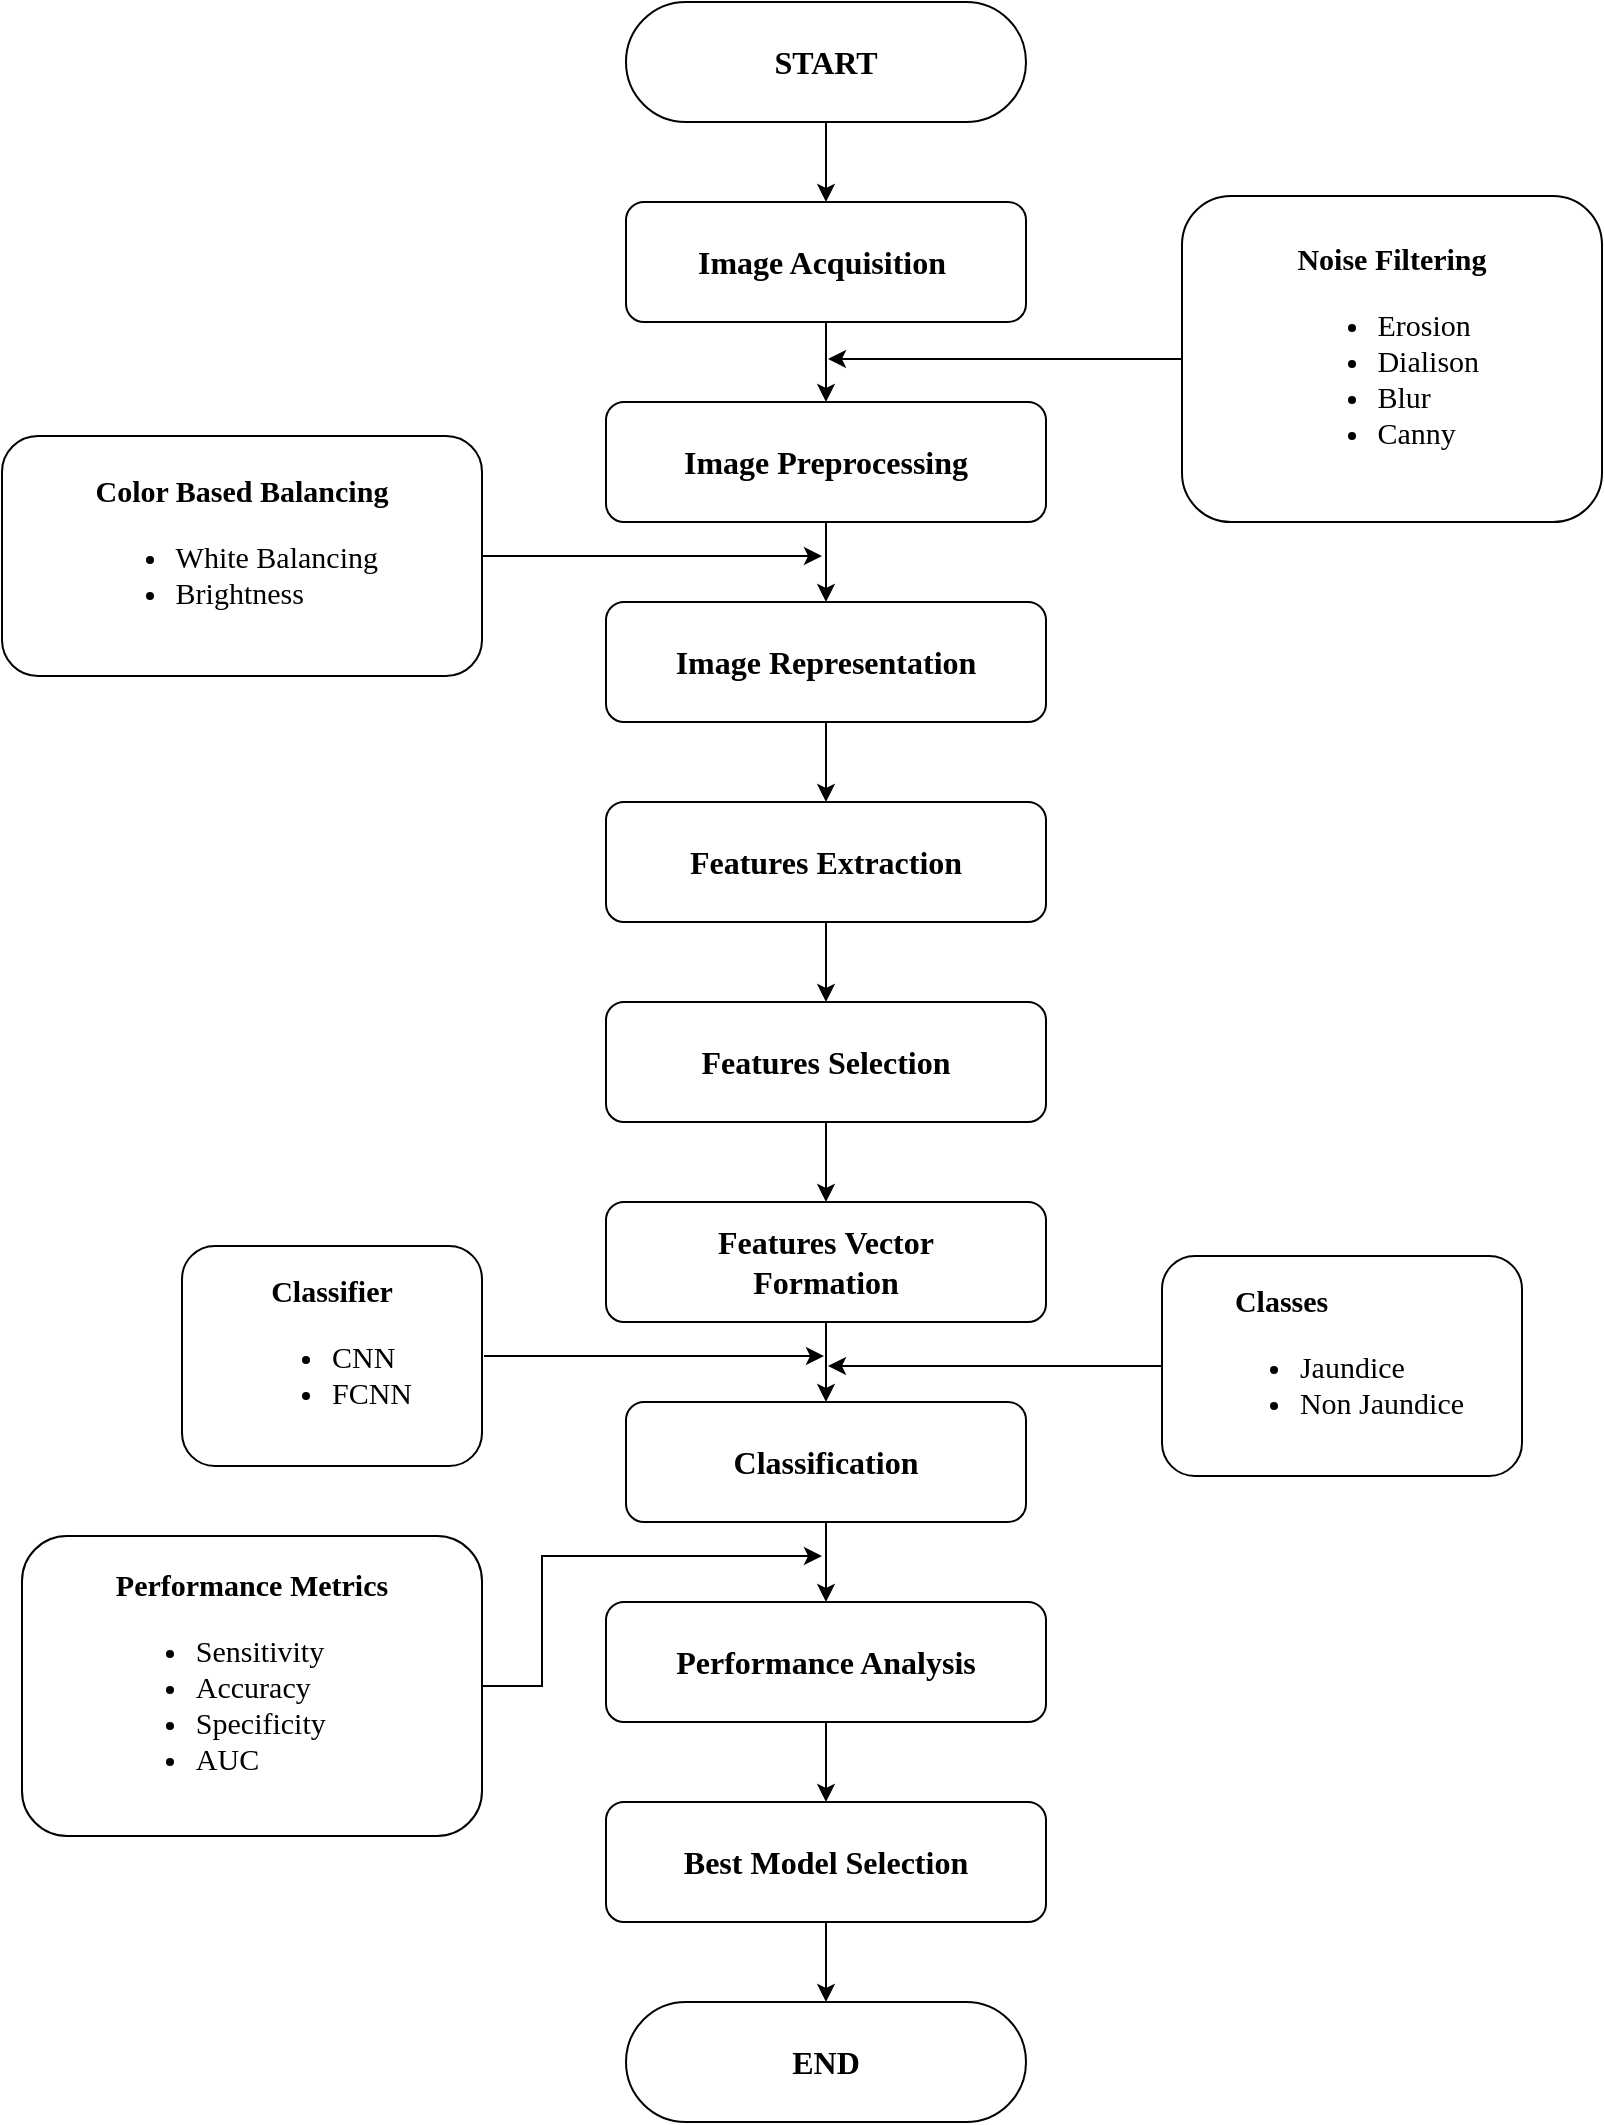 <mxfile version="20.2.2" type="github">
  <diagram id="ZSLxUTwEpllHxTUZ1Htu" name="Page-1">
    <mxGraphModel dx="868" dy="482" grid="1" gridSize="10" guides="1" tooltips="1" connect="1" arrows="1" fold="1" page="1" pageScale="1" pageWidth="850" pageHeight="1100" math="0" shadow="0">
      <root>
        <mxCell id="0" />
        <mxCell id="1" parent="0" />
        <mxCell id="qK3X3h-e5N6zhnuECqVD-13" style="edgeStyle=orthogonalEdgeStyle;rounded=0;orthogonalLoop=1;jettySize=auto;html=1;exitX=0.5;exitY=1;exitDx=0;exitDy=0;entryX=0.5;entryY=0;entryDx=0;entryDy=0;fontFamily=Verdana;fontSize=16;" edge="1" parent="1" source="qK3X3h-e5N6zhnuECqVD-1" target="qK3X3h-e5N6zhnuECqVD-2">
          <mxGeometry relative="1" as="geometry" />
        </mxCell>
        <mxCell id="qK3X3h-e5N6zhnuECqVD-1" value="&lt;font size=&quot;1&quot;&gt;&lt;b style=&quot;font-size: 16px;&quot;&gt;START&lt;/b&gt;&lt;/font&gt;" style="rounded=1;whiteSpace=wrap;html=1;fontFamily=Verdana;strokeWidth=1;arcSize=50;" vertex="1" parent="1">
          <mxGeometry x="337" y="23" width="200" height="60" as="geometry" />
        </mxCell>
        <mxCell id="qK3X3h-e5N6zhnuECqVD-14" style="edgeStyle=orthogonalEdgeStyle;rounded=0;orthogonalLoop=1;jettySize=auto;html=1;exitX=0.5;exitY=1;exitDx=0;exitDy=0;entryX=0.5;entryY=0;entryDx=0;entryDy=0;fontFamily=Verdana;fontSize=16;" edge="1" parent="1" source="qK3X3h-e5N6zhnuECqVD-2" target="qK3X3h-e5N6zhnuECqVD-3">
          <mxGeometry relative="1" as="geometry" />
        </mxCell>
        <mxCell id="qK3X3h-e5N6zhnuECqVD-2" value="&lt;font&gt;&lt;b style=&quot;font-size: 16px;&quot;&gt;Image A&lt;/b&gt;&lt;span style=&quot;font-size: 16px;&quot;&gt;&lt;b&gt;cquisition&lt;/b&gt;&lt;/span&gt;&lt;b style=&quot;font-size: 16px;&quot;&gt;&amp;nbsp;&lt;/b&gt;&lt;/font&gt;" style="rounded=1;whiteSpace=wrap;html=1;fontFamily=Verdana;" vertex="1" parent="1">
          <mxGeometry x="337" y="123" width="200" height="60" as="geometry" />
        </mxCell>
        <mxCell id="qK3X3h-e5N6zhnuECqVD-15" style="edgeStyle=orthogonalEdgeStyle;rounded=0;orthogonalLoop=1;jettySize=auto;html=1;exitX=0.5;exitY=1;exitDx=0;exitDy=0;entryX=0.5;entryY=0;entryDx=0;entryDy=0;fontFamily=Verdana;fontSize=16;" edge="1" parent="1" source="qK3X3h-e5N6zhnuECqVD-3" target="qK3X3h-e5N6zhnuECqVD-4">
          <mxGeometry relative="1" as="geometry" />
        </mxCell>
        <mxCell id="qK3X3h-e5N6zhnuECqVD-3" value="&lt;font&gt;&lt;b style=&quot;font-size: 16px;&quot;&gt;Image Preprocessing&lt;/b&gt;&lt;/font&gt;" style="rounded=1;whiteSpace=wrap;html=1;fontFamily=Verdana;" vertex="1" parent="1">
          <mxGeometry x="327" y="223" width="220" height="60" as="geometry" />
        </mxCell>
        <mxCell id="qK3X3h-e5N6zhnuECqVD-16" style="edgeStyle=orthogonalEdgeStyle;rounded=0;orthogonalLoop=1;jettySize=auto;html=1;exitX=0.5;exitY=1;exitDx=0;exitDy=0;entryX=0.5;entryY=0;entryDx=0;entryDy=0;fontFamily=Verdana;fontSize=16;" edge="1" parent="1" source="qK3X3h-e5N6zhnuECqVD-4" target="qK3X3h-e5N6zhnuECqVD-5">
          <mxGeometry relative="1" as="geometry" />
        </mxCell>
        <mxCell id="qK3X3h-e5N6zhnuECqVD-4" value="&lt;font&gt;&lt;b style=&quot;font-size: 16px;&quot;&gt;Image Representation&lt;/b&gt;&lt;/font&gt;" style="rounded=1;whiteSpace=wrap;html=1;fontFamily=Verdana;" vertex="1" parent="1">
          <mxGeometry x="327" y="323" width="220" height="60" as="geometry" />
        </mxCell>
        <mxCell id="qK3X3h-e5N6zhnuECqVD-17" style="edgeStyle=orthogonalEdgeStyle;rounded=0;orthogonalLoop=1;jettySize=auto;html=1;exitX=0.5;exitY=1;exitDx=0;exitDy=0;entryX=0.5;entryY=0;entryDx=0;entryDy=0;fontFamily=Verdana;fontSize=16;" edge="1" parent="1" source="qK3X3h-e5N6zhnuECqVD-5" target="qK3X3h-e5N6zhnuECqVD-6">
          <mxGeometry relative="1" as="geometry" />
        </mxCell>
        <mxCell id="qK3X3h-e5N6zhnuECqVD-5" value="&lt;font&gt;&lt;b style=&quot;font-size: 16px;&quot;&gt;Features&amp;nbsp;&lt;/b&gt;&lt;span style=&quot;font-size: 16px;&quot;&gt;&lt;b&gt;Extraction&lt;/b&gt;&lt;/span&gt;&lt;/font&gt;" style="rounded=1;whiteSpace=wrap;html=1;fontFamily=Verdana;" vertex="1" parent="1">
          <mxGeometry x="327" y="423" width="220" height="60" as="geometry" />
        </mxCell>
        <mxCell id="qK3X3h-e5N6zhnuECqVD-18" style="edgeStyle=orthogonalEdgeStyle;rounded=0;orthogonalLoop=1;jettySize=auto;html=1;exitX=0.5;exitY=1;exitDx=0;exitDy=0;entryX=0.5;entryY=0;entryDx=0;entryDy=0;fontFamily=Verdana;fontSize=16;" edge="1" parent="1" source="qK3X3h-e5N6zhnuECqVD-6" target="qK3X3h-e5N6zhnuECqVD-7">
          <mxGeometry relative="1" as="geometry" />
        </mxCell>
        <mxCell id="qK3X3h-e5N6zhnuECqVD-6" value="&lt;font&gt;&lt;b style=&quot;font-size: 16px;&quot;&gt;Features&amp;nbsp;&lt;/b&gt;&lt;span style=&quot;font-size: 16px;&quot;&gt;&lt;b&gt;Selection&lt;/b&gt;&lt;/span&gt;&lt;/font&gt;" style="rounded=1;whiteSpace=wrap;html=1;fontFamily=Verdana;" vertex="1" parent="1">
          <mxGeometry x="327" y="523" width="220" height="60" as="geometry" />
        </mxCell>
        <mxCell id="qK3X3h-e5N6zhnuECqVD-19" style="edgeStyle=orthogonalEdgeStyle;rounded=0;orthogonalLoop=1;jettySize=auto;html=1;exitX=0.5;exitY=1;exitDx=0;exitDy=0;entryX=0.5;entryY=0;entryDx=0;entryDy=0;fontFamily=Verdana;fontSize=16;" edge="1" parent="1" source="qK3X3h-e5N6zhnuECqVD-7" target="qK3X3h-e5N6zhnuECqVD-8">
          <mxGeometry relative="1" as="geometry" />
        </mxCell>
        <mxCell id="qK3X3h-e5N6zhnuECqVD-7" value="&lt;font&gt;&lt;b style=&quot;font-size: 16px;&quot;&gt;Features&amp;nbsp;&lt;/b&gt;&lt;span style=&quot;font-size: 16px;&quot;&gt;&lt;b&gt;Vector&lt;br&gt;Formation&lt;br&gt;&lt;/b&gt;&lt;/span&gt;&lt;/font&gt;" style="rounded=1;whiteSpace=wrap;html=1;fontFamily=Verdana;" vertex="1" parent="1">
          <mxGeometry x="327" y="623" width="220" height="60" as="geometry" />
        </mxCell>
        <mxCell id="qK3X3h-e5N6zhnuECqVD-20" style="edgeStyle=orthogonalEdgeStyle;rounded=0;orthogonalLoop=1;jettySize=auto;html=1;exitX=0.5;exitY=1;exitDx=0;exitDy=0;entryX=0.5;entryY=0;entryDx=0;entryDy=0;fontFamily=Verdana;fontSize=16;" edge="1" parent="1" source="qK3X3h-e5N6zhnuECqVD-8" target="qK3X3h-e5N6zhnuECqVD-9">
          <mxGeometry relative="1" as="geometry" />
        </mxCell>
        <mxCell id="qK3X3h-e5N6zhnuECqVD-8" value="&lt;font&gt;&lt;span style=&quot;font-size: 16px;&quot;&gt;&lt;b&gt;Classification&lt;/b&gt;&lt;/span&gt;&lt;/font&gt;" style="rounded=1;whiteSpace=wrap;html=1;fontFamily=Verdana;" vertex="1" parent="1">
          <mxGeometry x="337" y="723" width="200" height="60" as="geometry" />
        </mxCell>
        <mxCell id="qK3X3h-e5N6zhnuECqVD-21" style="edgeStyle=orthogonalEdgeStyle;rounded=0;orthogonalLoop=1;jettySize=auto;html=1;exitX=0.5;exitY=1;exitDx=0;exitDy=0;entryX=0.5;entryY=0;entryDx=0;entryDy=0;fontFamily=Verdana;fontSize=16;" edge="1" parent="1" source="qK3X3h-e5N6zhnuECqVD-9" target="qK3X3h-e5N6zhnuECqVD-10">
          <mxGeometry relative="1" as="geometry" />
        </mxCell>
        <mxCell id="qK3X3h-e5N6zhnuECqVD-9" value="&lt;font&gt;&lt;span style=&quot;font-size: 16px;&quot;&gt;&lt;b&gt;Performance Analysis&lt;/b&gt;&lt;/span&gt;&lt;/font&gt;" style="rounded=1;whiteSpace=wrap;html=1;fontFamily=Verdana;" vertex="1" parent="1">
          <mxGeometry x="327" y="823" width="220" height="60" as="geometry" />
        </mxCell>
        <mxCell id="qK3X3h-e5N6zhnuECqVD-22" style="edgeStyle=orthogonalEdgeStyle;rounded=0;orthogonalLoop=1;jettySize=auto;html=1;exitX=0.5;exitY=1;exitDx=0;exitDy=0;entryX=0.5;entryY=0;entryDx=0;entryDy=0;fontFamily=Verdana;fontSize=16;" edge="1" parent="1" source="qK3X3h-e5N6zhnuECqVD-10" target="qK3X3h-e5N6zhnuECqVD-12">
          <mxGeometry relative="1" as="geometry" />
        </mxCell>
        <mxCell id="qK3X3h-e5N6zhnuECqVD-10" value="&lt;font&gt;&lt;span style=&quot;font-size: 16px;&quot;&gt;&lt;b&gt;Best Model Selection&lt;/b&gt;&lt;/span&gt;&lt;/font&gt;" style="rounded=1;whiteSpace=wrap;html=1;fontFamily=Verdana;" vertex="1" parent="1">
          <mxGeometry x="327" y="923" width="220" height="60" as="geometry" />
        </mxCell>
        <mxCell id="qK3X3h-e5N6zhnuECqVD-12" value="&lt;font size=&quot;1&quot;&gt;&lt;b style=&quot;font-size: 16px;&quot;&gt;END&lt;/b&gt;&lt;/font&gt;" style="rounded=1;whiteSpace=wrap;html=1;fontFamily=Verdana;arcSize=50;" vertex="1" parent="1">
          <mxGeometry x="337" y="1023" width="200" height="60" as="geometry" />
        </mxCell>
        <mxCell id="qK3X3h-e5N6zhnuECqVD-27" style="edgeStyle=orthogonalEdgeStyle;rounded=0;orthogonalLoop=1;jettySize=auto;html=1;fontFamily=Verdana;fontSize=15;" edge="1" parent="1">
          <mxGeometry relative="1" as="geometry">
            <mxPoint x="438" y="201.5" as="targetPoint" />
            <mxPoint x="618" y="201.5" as="sourcePoint" />
          </mxGeometry>
        </mxCell>
        <mxCell id="qK3X3h-e5N6zhnuECqVD-24" value="&lt;font style=&quot;&quot;&gt;&lt;b style=&quot;font-size: 15px;&quot;&gt;Noise&lt;/b&gt;&lt;b style=&quot;font-size: 15px;&quot;&gt;&amp;nbsp;Filtering&lt;/b&gt;&lt;br&gt;&lt;div style=&quot;text-align: left;&quot;&gt;&lt;ul style=&quot;&quot;&gt;&lt;li style=&quot;font-size: 15px; font-weight: bold;&quot;&gt;&lt;span style=&quot;background-color: initial; font-weight: normal;&quot;&gt;Erosion&lt;/span&gt;&lt;/li&gt;&lt;li style=&quot;&quot;&gt;&lt;font&gt;Dialison&amp;nbsp;&lt;/font&gt;&lt;br&gt;&lt;/li&gt;&lt;li style=&quot;font-size: 15px; font-weight: bold;&quot;&gt;&lt;span style=&quot;background-color: initial; font-weight: normal;&quot;&gt;Blur&lt;/span&gt;&lt;/li&gt;&lt;li style=&quot;font-size: 15px; font-weight: bold;&quot;&gt;&lt;span style=&quot;background-color: initial; font-weight: normal;&quot;&gt;Canny&lt;/span&gt;&lt;/li&gt;&lt;/ul&gt;&lt;/div&gt;&lt;/font&gt;" style="rounded=1;whiteSpace=wrap;html=1;fontFamily=Verdana;fontSize=15;shadow=0;glass=0;sketch=0;" vertex="1" parent="1">
          <mxGeometry x="615" y="120" width="210" height="163" as="geometry" />
        </mxCell>
        <mxCell id="qK3X3h-e5N6zhnuECqVD-29" style="edgeStyle=orthogonalEdgeStyle;rounded=0;orthogonalLoop=1;jettySize=auto;html=1;fontFamily=Verdana;fontSize=15;" edge="1" parent="1" source="qK3X3h-e5N6zhnuECqVD-28">
          <mxGeometry relative="1" as="geometry">
            <mxPoint x="435" y="300" as="targetPoint" />
          </mxGeometry>
        </mxCell>
        <mxCell id="qK3X3h-e5N6zhnuECqVD-28" value="&lt;span style=&quot;background-color: initial; text-align: left;&quot;&gt;&lt;b&gt;Color Based Balancing&lt;/b&gt;&lt;/span&gt;&lt;span style=&quot;background-color: initial;&quot;&gt;&lt;br&gt;&lt;div style=&quot;text-align: left;&quot;&gt;&lt;ul&gt;&lt;li&gt;&lt;span style=&quot;background-color: initial;&quot;&gt;White Balancing&lt;/span&gt;&lt;/li&gt;&lt;li&gt;&lt;span style=&quot;background-color: initial;&quot;&gt;Brightness&lt;/span&gt;&lt;/li&gt;&lt;/ul&gt;&lt;/div&gt;&lt;/span&gt;" style="rounded=1;whiteSpace=wrap;html=1;fontFamily=Verdana;fontSize=15;shadow=0;glass=0;sketch=0;" vertex="1" parent="1">
          <mxGeometry x="25" y="240" width="240" height="120" as="geometry" />
        </mxCell>
        <mxCell id="qK3X3h-e5N6zhnuECqVD-32" style="edgeStyle=orthogonalEdgeStyle;rounded=0;orthogonalLoop=1;jettySize=auto;html=1;exitX=1;exitY=0.5;exitDx=0;exitDy=0;fontFamily=Verdana;fontSize=15;" edge="1" parent="1">
          <mxGeometry relative="1" as="geometry">
            <mxPoint x="436" y="700" as="targetPoint" />
            <mxPoint x="266" y="700" as="sourcePoint" />
          </mxGeometry>
        </mxCell>
        <mxCell id="qK3X3h-e5N6zhnuECqVD-30" value="&lt;div style=&quot;&quot;&gt;&lt;b style=&quot;background-color: initial;&quot;&gt;Classifier&lt;/b&gt;&lt;/div&gt;&lt;span style=&quot;background-color: initial;&quot;&gt;&lt;b&gt;&lt;div style=&quot;&quot;&gt;&lt;ul&gt;&lt;li style=&quot;text-align: left;&quot;&gt;&lt;span style=&quot;background-color: initial; font-weight: normal;&quot;&gt;CNN&lt;/span&gt;&lt;/li&gt;&lt;li style=&quot;text-align: left;&quot;&gt;&lt;span style=&quot;background-color: initial; font-weight: normal;&quot;&gt;FCNN&lt;/span&gt;&lt;/li&gt;&lt;/ul&gt;&lt;/div&gt;&lt;/b&gt;&lt;/span&gt;" style="rounded=1;whiteSpace=wrap;html=1;fontFamily=Verdana;fontSize=15;shadow=0;glass=0;sketch=0;align=center;" vertex="1" parent="1">
          <mxGeometry x="115" y="645" width="150" height="110" as="geometry" />
        </mxCell>
        <mxCell id="qK3X3h-e5N6zhnuECqVD-33" style="edgeStyle=orthogonalEdgeStyle;rounded=0;orthogonalLoop=1;jettySize=auto;html=1;fontFamily=Verdana;fontSize=15;" edge="1" parent="1">
          <mxGeometry relative="1" as="geometry">
            <mxPoint x="438" y="705" as="targetPoint" />
            <mxPoint x="608" y="705" as="sourcePoint" />
          </mxGeometry>
        </mxCell>
        <mxCell id="qK3X3h-e5N6zhnuECqVD-31" value="&lt;div style=&quot;text-align: left;&quot;&gt;&lt;b style=&quot;background-color: initial;&quot;&gt;&amp;nbsp; Classes&lt;/b&gt;&lt;/div&gt;&lt;span style=&quot;background-color: initial;&quot;&gt;&lt;div style=&quot;text-align: left;&quot;&gt;&lt;ul style=&quot;&quot;&gt;&lt;li style=&quot;font-weight: bold;&quot;&gt;&lt;span style=&quot;background-color: initial; font-weight: normal; text-align: center;&quot;&gt;Jaundice&lt;/span&gt;&lt;/li&gt;&lt;li style=&quot;&quot;&gt;&lt;span style=&quot;font-weight: normal; background-color: initial; text-align: center;&quot;&gt;Non&amp;nbsp;&lt;/span&gt;&lt;font&gt;Jaundice&lt;/font&gt;&lt;/li&gt;&lt;/ul&gt;&lt;/div&gt;&lt;/span&gt;" style="rounded=1;whiteSpace=wrap;html=1;fontFamily=Verdana;fontSize=15;shadow=0;glass=0;sketch=0;" vertex="1" parent="1">
          <mxGeometry x="605" y="650" width="180" height="110" as="geometry" />
        </mxCell>
        <mxCell id="qK3X3h-e5N6zhnuECqVD-36" style="edgeStyle=orthogonalEdgeStyle;rounded=0;orthogonalLoop=1;jettySize=auto;html=1;fontFamily=Verdana;fontSize=15;" edge="1" parent="1" source="qK3X3h-e5N6zhnuECqVD-34">
          <mxGeometry relative="1" as="geometry">
            <mxPoint x="435" y="800" as="targetPoint" />
            <Array as="points">
              <mxPoint x="295" y="865" />
              <mxPoint x="295" y="800" />
            </Array>
          </mxGeometry>
        </mxCell>
        <mxCell id="qK3X3h-e5N6zhnuECqVD-34" value="&lt;span style=&quot;background-color: initial; text-align: left;&quot;&gt;&lt;b&gt;Performance Metrics&lt;/b&gt;&lt;br&gt;&lt;div style=&quot;text-align: left;&quot;&gt;&lt;ul style=&quot;&quot;&gt;&lt;li style=&quot;&quot;&gt;&lt;span style=&quot;background-color: initial; text-align: center;&quot;&gt;Sensitivity&lt;/span&gt;&lt;/li&gt;&lt;li style=&quot;&quot;&gt;&lt;span style=&quot;background-color: initial;&quot;&gt;Accuracy&lt;/span&gt;&lt;/li&gt;&lt;li style=&quot;&quot;&gt;&lt;span style=&quot;background-color: initial;&quot;&gt;Specificity&lt;/span&gt;&lt;/li&gt;&lt;li style=&quot;&quot;&gt;&lt;span style=&quot;background-color: initial;&quot;&gt;AUC&lt;/span&gt;&lt;/li&gt;&lt;/ul&gt;&lt;/div&gt;&lt;/span&gt;" style="rounded=1;whiteSpace=wrap;html=1;fontFamily=Verdana;fontSize=15;shadow=0;glass=0;sketch=0;" vertex="1" parent="1">
          <mxGeometry x="35" y="790" width="230" height="150" as="geometry" />
        </mxCell>
      </root>
    </mxGraphModel>
  </diagram>
</mxfile>
